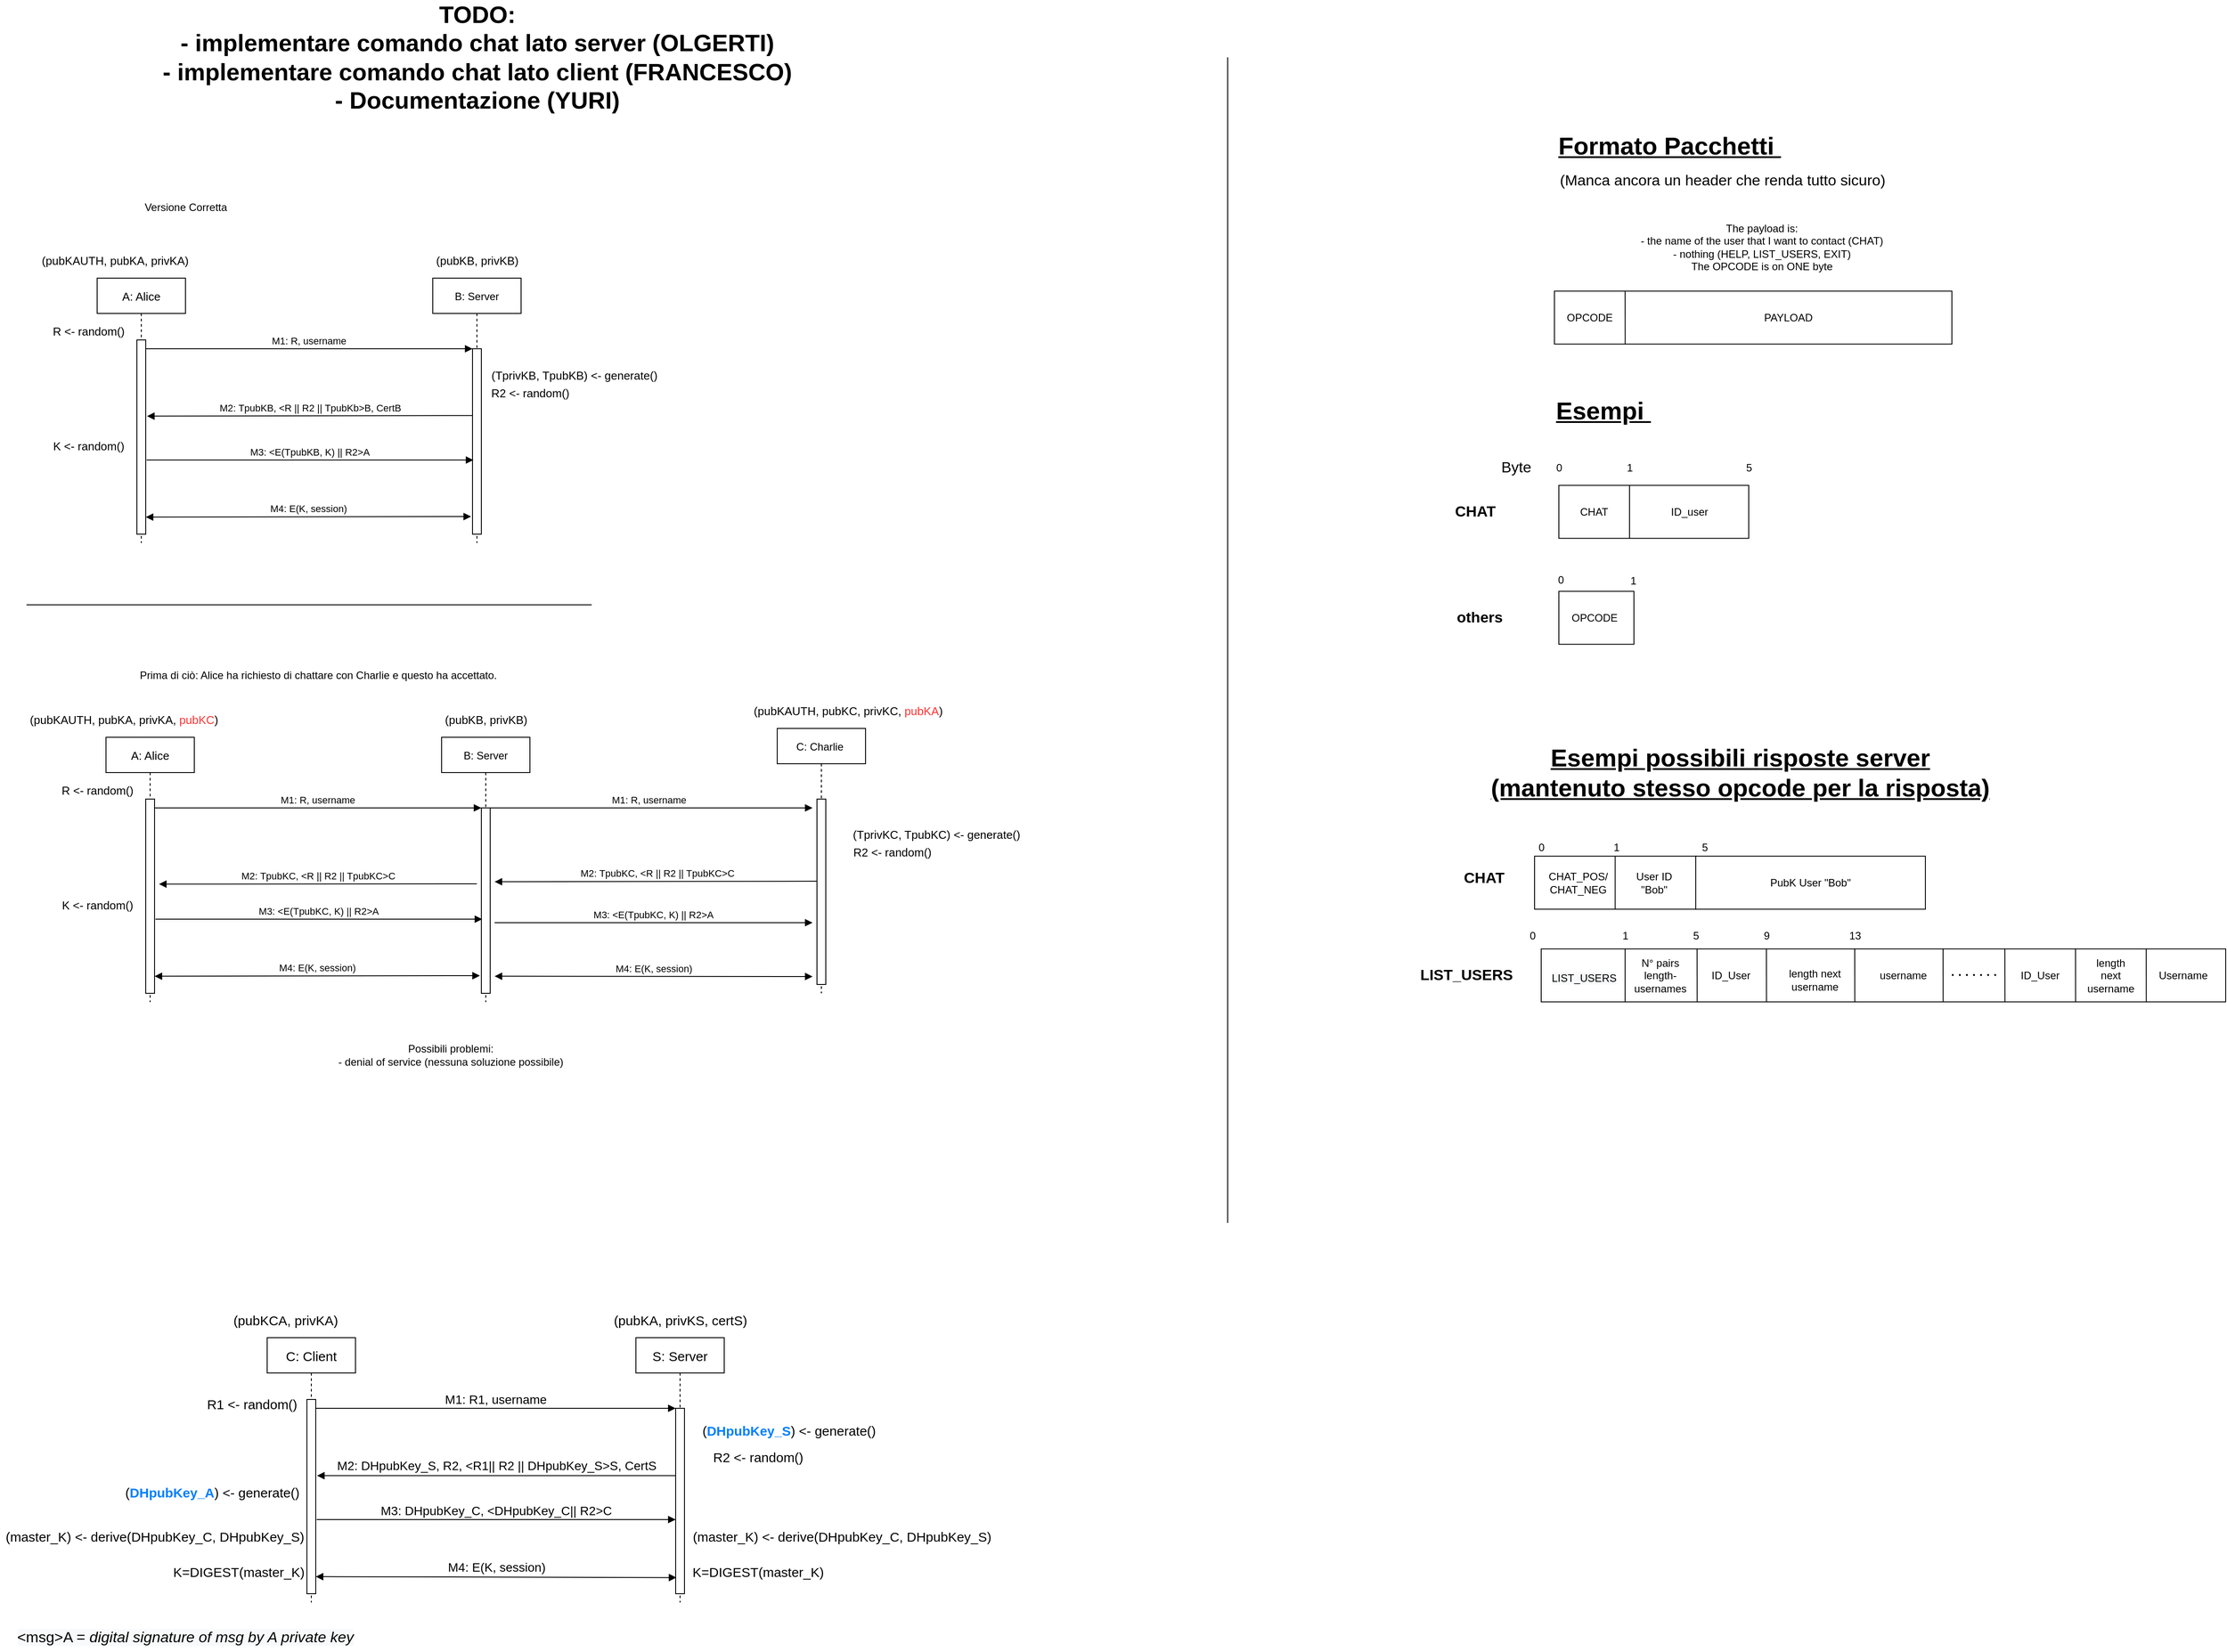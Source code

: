 <mxfile version="14.5.1" type="device"><diagram id="kgpKYQtTHZ0yAKxKKP6v" name="Page-1"><mxGraphModel dx="1185" dy="710" grid="1" gridSize="10" guides="1" tooltips="1" connect="1" arrows="1" fold="1" page="1" pageScale="1" pageWidth="850" pageHeight="1100" math="0" shadow="0"><root><mxCell id="0"/><mxCell id="1" parent="0"/><mxCell id="logFHR4Tq8mK9j3clw_R-1" value="A: Alice" style="shape=umlLifeline;perimeter=lifelinePerimeter;container=1;collapsible=0;recursiveResize=0;rounded=0;shadow=0;strokeWidth=1;fontSize=13;" parent="1" vertex="1"><mxGeometry x="110" y="350" width="100" height="300" as="geometry"/></mxCell><mxCell id="logFHR4Tq8mK9j3clw_R-2" value="" style="points=[];perimeter=orthogonalPerimeter;rounded=0;shadow=0;strokeWidth=1;" parent="logFHR4Tq8mK9j3clw_R-1" vertex="1"><mxGeometry x="45" y="70" width="10" height="220" as="geometry"/></mxCell><mxCell id="logFHR4Tq8mK9j3clw_R-3" value="B: Server" style="shape=umlLifeline;perimeter=lifelinePerimeter;container=1;collapsible=0;recursiveResize=0;rounded=0;shadow=0;strokeWidth=1;" parent="1" vertex="1"><mxGeometry x="490" y="350" width="100" height="300" as="geometry"/></mxCell><mxCell id="logFHR4Tq8mK9j3clw_R-4" value="" style="points=[];perimeter=orthogonalPerimeter;rounded=0;shadow=0;strokeWidth=1;" parent="logFHR4Tq8mK9j3clw_R-3" vertex="1"><mxGeometry x="45" y="80" width="10" height="210" as="geometry"/></mxCell><mxCell id="logFHR4Tq8mK9j3clw_R-5" value="M1: R, username" style="verticalAlign=bottom;endArrow=block;entryX=0;entryY=0;shadow=0;strokeWidth=1;" parent="1" source="logFHR4Tq8mK9j3clw_R-2" target="logFHR4Tq8mK9j3clw_R-4" edge="1"><mxGeometry relative="1" as="geometry"><mxPoint x="265" y="430" as="sourcePoint"/></mxGeometry></mxCell><mxCell id="logFHR4Tq8mK9j3clw_R-6" value="M2: TpubKB, &amp;lt;R || R2 || TpubKb&amp;gt;B, CertB" style="html=1;verticalAlign=bottom;endArrow=block;entryX=1.144;entryY=0.224;entryDx=0;entryDy=0;entryPerimeter=0;exitX=-0.022;exitY=0.184;exitDx=0;exitDy=0;exitPerimeter=0;" parent="1" edge="1"><mxGeometry width="80" relative="1" as="geometry"><mxPoint x="534.78" y="505.64" as="sourcePoint"/><mxPoint x="166.44" y="506.28" as="targetPoint"/></mxGeometry></mxCell><mxCell id="logFHR4Tq8mK9j3clw_R-7" value="(pubKAUTH, pubKA, privKA)" style="text;html=1;align=center;verticalAlign=middle;resizable=0;points=[];autosize=1;fontSize=13;" parent="1" vertex="1"><mxGeometry x="40" y="320" width="180" height="20" as="geometry"/></mxCell><mxCell id="logFHR4Tq8mK9j3clw_R-8" value="(pubKB, privKB)" style="text;html=1;align=center;verticalAlign=middle;resizable=0;points=[];autosize=1;fontSize=13;" parent="1" vertex="1"><mxGeometry x="485" y="320" width="110" height="20" as="geometry"/></mxCell><mxCell id="logFHR4Tq8mK9j3clw_R-9" value="M3: &lt;E(TpubKB, K) || R2&gt;A" style="verticalAlign=bottom;endArrow=block;entryX=0;entryY=0;shadow=0;strokeWidth=1;" parent="1" edge="1"><mxGeometry relative="1" as="geometry"><mxPoint x="166" y="556.0" as="sourcePoint"/><mxPoint x="536" y="556.0" as="targetPoint"/></mxGeometry></mxCell><mxCell id="logFHR4Tq8mK9j3clw_R-10" value="M4: E(K, session)" style="html=1;verticalAlign=bottom;endArrow=block;entryX=1.144;entryY=0.224;entryDx=0;entryDy=0;entryPerimeter=0;exitX=-0.022;exitY=0.184;exitDx=0;exitDy=0;exitPerimeter=0;startArrow=block;startFill=1;" parent="1" edge="1"><mxGeometry width="80" relative="1" as="geometry"><mxPoint x="533.34" y="620.0" as="sourcePoint"/><mxPoint x="165" y="620.64" as="targetPoint"/></mxGeometry></mxCell><mxCell id="logFHR4Tq8mK9j3clw_R-11" value="R &amp;lt;- random()" style="text;html=1;align=center;verticalAlign=middle;resizable=0;points=[];autosize=1;fontSize=13;" parent="1" vertex="1"><mxGeometry x="50" y="400" width="100" height="20" as="geometry"/></mxCell><mxCell id="logFHR4Tq8mK9j3clw_R-12" value="R2 &amp;lt;- random()" style="text;html=1;align=center;verticalAlign=middle;resizable=0;points=[];autosize=1;fontSize=13;" parent="1" vertex="1"><mxGeometry x="550" y="470" width="100" height="20" as="geometry"/></mxCell><mxCell id="logFHR4Tq8mK9j3clw_R-13" value="K &amp;lt;- random()" style="text;html=1;align=center;verticalAlign=middle;resizable=0;points=[];autosize=1;fontSize=13;" parent="1" vertex="1"><mxGeometry x="50" y="530" width="100" height="20" as="geometry"/></mxCell><mxCell id="logFHR4Tq8mK9j3clw_R-15" value="(TprivKB, TpubKB) &amp;lt;- generate()" style="text;html=1;align=center;verticalAlign=middle;resizable=0;points=[];autosize=1;fontSize=13;" parent="1" vertex="1"><mxGeometry x="550" y="450" width="200" height="20" as="geometry"/></mxCell><mxCell id="logFHR4Tq8mK9j3clw_R-16" value="Versione Corretta" style="text;html=1;align=center;verticalAlign=middle;resizable=0;points=[];autosize=1;" parent="1" vertex="1"><mxGeometry x="155" y="260" width="110" height="20" as="geometry"/></mxCell><mxCell id="obQUkTwOszrsnYsp9mTK-1" value="A: Alice" style="shape=umlLifeline;perimeter=lifelinePerimeter;container=1;collapsible=0;recursiveResize=0;rounded=0;shadow=0;strokeWidth=1;fontSize=13;" parent="1" vertex="1"><mxGeometry x="120" y="870" width="100" height="300" as="geometry"/></mxCell><mxCell id="obQUkTwOszrsnYsp9mTK-2" value="" style="points=[];perimeter=orthogonalPerimeter;rounded=0;shadow=0;strokeWidth=1;" parent="obQUkTwOszrsnYsp9mTK-1" vertex="1"><mxGeometry x="45" y="70" width="10" height="220" as="geometry"/></mxCell><mxCell id="obQUkTwOszrsnYsp9mTK-3" value="B: Server" style="shape=umlLifeline;perimeter=lifelinePerimeter;container=1;collapsible=0;recursiveResize=0;rounded=0;shadow=0;strokeWidth=1;" parent="1" vertex="1"><mxGeometry x="500" y="870" width="100" height="300" as="geometry"/></mxCell><mxCell id="obQUkTwOszrsnYsp9mTK-4" value="" style="points=[];perimeter=orthogonalPerimeter;rounded=0;shadow=0;strokeWidth=1;" parent="obQUkTwOszrsnYsp9mTK-3" vertex="1"><mxGeometry x="45" y="80" width="10" height="210" as="geometry"/></mxCell><mxCell id="obQUkTwOszrsnYsp9mTK-5" value="M1: R, username" style="verticalAlign=bottom;endArrow=block;entryX=0;entryY=0;shadow=0;strokeWidth=1;" parent="1" source="obQUkTwOszrsnYsp9mTK-2" target="obQUkTwOszrsnYsp9mTK-4" edge="1"><mxGeometry relative="1" as="geometry"><mxPoint x="275" y="950" as="sourcePoint"/></mxGeometry></mxCell><mxCell id="obQUkTwOszrsnYsp9mTK-6" value="M2: TpubKC, &amp;lt;R || R2 || TpubKC&amp;gt;C" style="html=1;verticalAlign=bottom;endArrow=block;entryX=1.144;entryY=0.224;entryDx=0;entryDy=0;entryPerimeter=0;exitX=-0.022;exitY=0.184;exitDx=0;exitDy=0;exitPerimeter=0;" parent="1" edge="1"><mxGeometry width="80" relative="1" as="geometry"><mxPoint x="928.34" y="1033.0" as="sourcePoint"/><mxPoint x="560" y="1033.64" as="targetPoint"/></mxGeometry></mxCell><mxCell id="obQUkTwOszrsnYsp9mTK-7" value="(pubKAUTH, pubKA, privKA, &lt;font color=&quot;#ff3333&quot;&gt;pubKC&lt;/font&gt;)" style="text;html=1;align=center;verticalAlign=middle;resizable=0;points=[];autosize=1;fontSize=13;" parent="1" vertex="1"><mxGeometry x="25" y="840" width="230" height="20" as="geometry"/></mxCell><mxCell id="obQUkTwOszrsnYsp9mTK-8" value="(pubKB, privKB)" style="text;html=1;align=center;verticalAlign=middle;resizable=0;points=[];autosize=1;fontSize=13;" parent="1" vertex="1"><mxGeometry x="495" y="840" width="110" height="20" as="geometry"/></mxCell><mxCell id="obQUkTwOszrsnYsp9mTK-9" value="M3: &lt;E(TpubKC, K) || R2&gt;A" style="verticalAlign=bottom;endArrow=block;entryX=0;entryY=0;shadow=0;strokeWidth=1;" parent="1" edge="1"><mxGeometry relative="1" as="geometry"><mxPoint x="176" y="1076.0" as="sourcePoint"/><mxPoint x="546" y="1076.0" as="targetPoint"/></mxGeometry></mxCell><mxCell id="obQUkTwOszrsnYsp9mTK-10" value="M4: E(K, session)" style="html=1;verticalAlign=bottom;endArrow=block;entryX=1.144;entryY=0.224;entryDx=0;entryDy=0;entryPerimeter=0;exitX=-0.022;exitY=0.184;exitDx=0;exitDy=0;exitPerimeter=0;startArrow=block;startFill=1;" parent="1" edge="1"><mxGeometry width="80" relative="1" as="geometry"><mxPoint x="543.34" y="1140" as="sourcePoint"/><mxPoint x="175" y="1140.64" as="targetPoint"/></mxGeometry></mxCell><mxCell id="obQUkTwOszrsnYsp9mTK-11" value="R &amp;lt;- random()" style="text;html=1;align=center;verticalAlign=middle;resizable=0;points=[];autosize=1;fontSize=13;" parent="1" vertex="1"><mxGeometry x="60" y="920" width="100" height="20" as="geometry"/></mxCell><mxCell id="obQUkTwOszrsnYsp9mTK-12" value="R2 &amp;lt;- random()" style="text;html=1;align=center;verticalAlign=middle;resizable=0;points=[];autosize=1;fontSize=13;" parent="1" vertex="1"><mxGeometry x="960" y="990" width="100" height="20" as="geometry"/></mxCell><mxCell id="obQUkTwOszrsnYsp9mTK-13" value="K &amp;lt;- random()" style="text;html=1;align=center;verticalAlign=middle;resizable=0;points=[];autosize=1;fontSize=13;" parent="1" vertex="1"><mxGeometry x="60" y="1050" width="100" height="20" as="geometry"/></mxCell><mxCell id="obQUkTwOszrsnYsp9mTK-14" value="(TprivKC, TpubKC) &amp;lt;- generate()" style="text;html=1;align=center;verticalAlign=middle;resizable=0;points=[];autosize=1;fontSize=13;" parent="1" vertex="1"><mxGeometry x="960" y="970" width="200" height="20" as="geometry"/></mxCell><mxCell id="obQUkTwOszrsnYsp9mTK-15" value="" style="endArrow=none;html=1;" parent="1" edge="1"><mxGeometry width="50" height="50" relative="1" as="geometry"><mxPoint x="30" y="720" as="sourcePoint"/><mxPoint x="670" y="720" as="targetPoint"/></mxGeometry></mxCell><mxCell id="obQUkTwOszrsnYsp9mTK-16" value="C: Charlie " style="shape=umlLifeline;perimeter=lifelinePerimeter;container=1;collapsible=0;recursiveResize=0;rounded=0;shadow=0;strokeWidth=1;" parent="1" vertex="1"><mxGeometry x="880" y="860" width="100" height="300" as="geometry"/></mxCell><mxCell id="obQUkTwOszrsnYsp9mTK-17" value="" style="points=[];perimeter=orthogonalPerimeter;rounded=0;shadow=0;strokeWidth=1;" parent="obQUkTwOszrsnYsp9mTK-16" vertex="1"><mxGeometry x="45" y="80" width="10" height="210" as="geometry"/></mxCell><mxCell id="obQUkTwOszrsnYsp9mTK-18" value="(pubKAUTH, pubKC, privKC, &lt;font color=&quot;#ff3333&quot;&gt;pubKA&lt;/font&gt;)" style="text;html=1;align=center;verticalAlign=middle;resizable=0;points=[];autosize=1;fontSize=13;" parent="1" vertex="1"><mxGeometry x="845" y="830" width="230" height="20" as="geometry"/></mxCell><mxCell id="obQUkTwOszrsnYsp9mTK-19" value="M1: R, username" style="verticalAlign=bottom;endArrow=block;entryX=0;entryY=0;shadow=0;strokeWidth=1;" parent="1" edge="1"><mxGeometry relative="1" as="geometry"><mxPoint x="550" y="950.0" as="sourcePoint"/><mxPoint x="920" y="950.0" as="targetPoint"/></mxGeometry></mxCell><mxCell id="obQUkTwOszrsnYsp9mTK-20" value="M2: TpubKC, &amp;lt;R || R2 || TpubKC&amp;gt;C" style="html=1;verticalAlign=bottom;endArrow=block;entryX=1.144;entryY=0.224;entryDx=0;entryDy=0;entryPerimeter=0;" parent="1" edge="1"><mxGeometry width="80" relative="1" as="geometry"><mxPoint x="540" y="1036" as="sourcePoint"/><mxPoint x="180.0" y="1036.28" as="targetPoint"/></mxGeometry></mxCell><mxCell id="obQUkTwOszrsnYsp9mTK-21" value="M3: &lt;E(TpubKC, K) || R2&gt;A" style="verticalAlign=bottom;endArrow=block;shadow=0;strokeWidth=1;" parent="1" edge="1"><mxGeometry relative="1" as="geometry"><mxPoint x="560" y="1080.0" as="sourcePoint"/><mxPoint x="920" y="1080" as="targetPoint"/></mxGeometry></mxCell><mxCell id="obQUkTwOszrsnYsp9mTK-22" value="M4: E(K, session)" style="html=1;verticalAlign=bottom;endArrow=block;entryX=1.144;entryY=0.224;entryDx=0;entryDy=0;entryPerimeter=0;startArrow=block;startFill=1;" parent="1" edge="1"><mxGeometry width="80" relative="1" as="geometry"><mxPoint x="920" y="1141" as="sourcePoint"/><mxPoint x="560" y="1140.64" as="targetPoint"/></mxGeometry></mxCell><mxCell id="obQUkTwOszrsnYsp9mTK-24" value="Possibili problemi:&lt;br&gt;- denial of service (nessuna soluzione possibile)" style="text;html=1;align=center;verticalAlign=middle;resizable=0;points=[];autosize=1;" parent="1" vertex="1"><mxGeometry x="375" y="1215" width="270" height="30" as="geometry"/></mxCell><mxCell id="gQfEe4sj8KArPx77qBUB-1" value="Prima di ciò: Alice ha richiesto di chattare con Charlie e questo ha accettato." style="text;html=1;align=center;verticalAlign=middle;resizable=0;points=[];autosize=1;" parent="1" vertex="1"><mxGeometry x="150" y="790" width="420" height="20" as="geometry"/></mxCell><mxCell id="-JZagWRmZClXhyNMdO4t-1" value="" style="rounded=0;whiteSpace=wrap;html=1;fontSize=17;verticalAlign=middle;" parent="1" vertex="1"><mxGeometry x="1745" y="1109.7" width="775" height="60" as="geometry"/></mxCell><mxCell id="-JZagWRmZClXhyNMdO4t-2" value="" style="rounded=0;whiteSpace=wrap;html=1;" parent="1" vertex="1"><mxGeometry x="1760" y="364.7" width="450" height="60" as="geometry"/></mxCell><mxCell id="-JZagWRmZClXhyNMdO4t-3" value="OPCODE" style="text;html=1;strokeColor=none;fillColor=none;align=center;verticalAlign=middle;whiteSpace=wrap;rounded=0;" parent="1" vertex="1"><mxGeometry x="1770" y="384.7" width="60" height="20" as="geometry"/></mxCell><mxCell id="-JZagWRmZClXhyNMdO4t-4" value="" style="endArrow=none;html=1;exitX=0.178;exitY=1.005;exitDx=0;exitDy=0;exitPerimeter=0;" parent="1" source="-JZagWRmZClXhyNMdO4t-2" edge="1"><mxGeometry width="50" height="50" relative="1" as="geometry"><mxPoint x="1910" y="454.7" as="sourcePoint"/><mxPoint x="1840.0" y="364.7" as="targetPoint"/></mxGeometry></mxCell><mxCell id="-JZagWRmZClXhyNMdO4t-5" value="PAYLOAD" style="text;html=1;strokeColor=none;fillColor=none;align=center;verticalAlign=middle;whiteSpace=wrap;rounded=0;" parent="1" vertex="1"><mxGeometry x="1880" y="384.7" width="290" height="20" as="geometry"/></mxCell><mxCell id="-JZagWRmZClXhyNMdO4t-6" value="The payload is:&lt;br&gt;- the name of the user that I want to contact (CHAT)&lt;br&gt;- nothing (HELP, LIST_USERS, EXIT)&lt;br&gt;The OPCODE is on ONE byte" style="text;html=1;strokeColor=none;fillColor=none;align=center;verticalAlign=middle;whiteSpace=wrap;rounded=0;" parent="1" vertex="1"><mxGeometry x="1810" y="294.7" width="370" height="40" as="geometry"/></mxCell><mxCell id="-JZagWRmZClXhyNMdO4t-7" value="" style="rounded=0;whiteSpace=wrap;html=1;" parent="1" vertex="1"><mxGeometry x="1765" y="584.7" width="215" height="60" as="geometry"/></mxCell><mxCell id="-JZagWRmZClXhyNMdO4t-8" value="" style="endArrow=none;html=1;" parent="1" edge="1"><mxGeometry width="50" height="50" relative="1" as="geometry"><mxPoint x="1845.0" y="644.7" as="sourcePoint"/><mxPoint x="1845.0" y="584.7" as="targetPoint"/></mxGeometry></mxCell><mxCell id="-JZagWRmZClXhyNMdO4t-9" value="CHAT" style="text;html=1;strokeColor=none;fillColor=none;align=center;verticalAlign=middle;whiteSpace=wrap;rounded=0;" parent="1" vertex="1"><mxGeometry x="1775" y="604.7" width="60" height="20" as="geometry"/></mxCell><mxCell id="-JZagWRmZClXhyNMdO4t-10" value="ID_user" style="text;html=1;strokeColor=none;fillColor=none;align=center;verticalAlign=middle;whiteSpace=wrap;rounded=0;" parent="1" vertex="1"><mxGeometry x="1882.5" y="604.7" width="60" height="20" as="geometry"/></mxCell><mxCell id="-JZagWRmZClXhyNMdO4t-11" value="0" style="text;html=1;align=center;verticalAlign=middle;resizable=0;points=[];autosize=1;" parent="1" vertex="1"><mxGeometry x="1755" y="554.7" width="20" height="20" as="geometry"/></mxCell><mxCell id="-JZagWRmZClXhyNMdO4t-12" value="1" style="text;html=1;align=center;verticalAlign=middle;resizable=0;points=[];autosize=1;" parent="1" vertex="1"><mxGeometry x="1835" y="554.7" width="20" height="20" as="geometry"/></mxCell><mxCell id="-JZagWRmZClXhyNMdO4t-13" value="5" style="text;html=1;align=center;verticalAlign=middle;resizable=0;points=[];autosize=1;" parent="1" vertex="1"><mxGeometry x="1970" y="554.7" width="20" height="20" as="geometry"/></mxCell><mxCell id="-JZagWRmZClXhyNMdO4t-14" value="&lt;font size=&quot;1&quot;&gt;&lt;b style=&quot;font-size: 28px&quot;&gt;&lt;u&gt;Formato Pacchetti&amp;nbsp;&lt;/u&gt;&lt;/b&gt;&lt;/font&gt;" style="text;html=1;align=center;verticalAlign=middle;resizable=0;points=[];autosize=1;" parent="1" vertex="1"><mxGeometry x="1755" y="184.7" width="270" height="30" as="geometry"/></mxCell><mxCell id="-JZagWRmZClXhyNMdO4t-15" value="&lt;font size=&quot;1&quot;&gt;&lt;b style=&quot;font-size: 28px&quot;&gt;&lt;u&gt;Esempi&amp;nbsp;&lt;/u&gt;&lt;/b&gt;&lt;/font&gt;" style="text;html=1;align=center;verticalAlign=middle;resizable=0;points=[];autosize=1;" parent="1" vertex="1"><mxGeometry x="1755" y="484.7" width="120" height="30" as="geometry"/></mxCell><mxCell id="-JZagWRmZClXhyNMdO4t-16" value="CHAT" style="text;html=1;align=center;verticalAlign=middle;resizable=0;points=[];autosize=1;fontStyle=1;fontSize=17;" parent="1" vertex="1"><mxGeometry x="1640" y="599.7" width="60" height="30" as="geometry"/></mxCell><mxCell id="-JZagWRmZClXhyNMdO4t-17" value="others" style="text;html=1;align=center;verticalAlign=middle;resizable=0;points=[];autosize=1;fontStyle=1;fontSize=17;" parent="1" vertex="1"><mxGeometry x="1640" y="719.7" width="70" height="30" as="geometry"/></mxCell><mxCell id="-JZagWRmZClXhyNMdO4t-18" value="" style="rounded=0;whiteSpace=wrap;html=1;" parent="1" vertex="1"><mxGeometry x="1765" y="704.7" width="85" height="60" as="geometry"/></mxCell><mxCell id="-JZagWRmZClXhyNMdO4t-19" value="OPCODE" style="text;html=1;strokeColor=none;fillColor=none;align=center;verticalAlign=middle;whiteSpace=wrap;rounded=0;" parent="1" vertex="1"><mxGeometry x="1738.75" y="724.7" width="132.5" height="20" as="geometry"/></mxCell><mxCell id="-JZagWRmZClXhyNMdO4t-20" value="0" style="text;html=1;align=center;verticalAlign=middle;resizable=0;points=[];autosize=1;" parent="1" vertex="1"><mxGeometry x="1757" y="681.7" width="20" height="20" as="geometry"/></mxCell><mxCell id="-JZagWRmZClXhyNMdO4t-21" value="1" style="text;html=1;align=center;verticalAlign=middle;resizable=0;points=[];autosize=1;" parent="1" vertex="1"><mxGeometry x="1839" y="682.7" width="20" height="20" as="geometry"/></mxCell><mxCell id="-JZagWRmZClXhyNMdO4t-22" value="(Manca ancora un header che renda tutto sicuro)" style="text;html=1;align=center;verticalAlign=middle;resizable=0;points=[];autosize=1;fontSize=17;" parent="1" vertex="1"><mxGeometry x="1760" y="224.7" width="380" height="30" as="geometry"/></mxCell><mxCell id="-JZagWRmZClXhyNMdO4t-23" value="&lt;font size=&quot;1&quot;&gt;&lt;b style=&quot;font-size: 28px&quot;&gt;&lt;u&gt;Esempi possibili risposte server&lt;br&gt;(mantenuto stesso opcode per la risposta)&lt;/u&gt;&lt;/b&gt;&lt;/font&gt;" style="text;html=1;align=center;verticalAlign=middle;resizable=0;points=[];autosize=1;" parent="1" vertex="1"><mxGeometry x="1680" y="884.7" width="580" height="50" as="geometry"/></mxCell><mxCell id="-JZagWRmZClXhyNMdO4t-24" value="CHAT" style="text;html=1;align=center;verticalAlign=middle;resizable=0;points=[];autosize=1;fontStyle=1;fontSize=17;" parent="1" vertex="1"><mxGeometry x="1650" y="1014.7" width="60" height="30" as="geometry"/></mxCell><mxCell id="-JZagWRmZClXhyNMdO4t-25" value="" style="rounded=0;whiteSpace=wrap;html=1;" parent="1" vertex="1"><mxGeometry x="1737.5" y="1004.7" width="182.5" height="60" as="geometry"/></mxCell><mxCell id="-JZagWRmZClXhyNMdO4t-26" value="CHAT_POS/&lt;br&gt;CHAT_NEG" style="text;html=1;strokeColor=none;fillColor=none;align=center;verticalAlign=middle;whiteSpace=wrap;rounded=0;" parent="1" vertex="1"><mxGeometry x="1757" y="1024.7" width="60" height="20" as="geometry"/></mxCell><mxCell id="-JZagWRmZClXhyNMdO4t-27" value="0" style="text;html=1;align=center;verticalAlign=middle;resizable=0;points=[];autosize=1;" parent="1" vertex="1"><mxGeometry x="1735" y="984.7" width="20" height="20" as="geometry"/></mxCell><mxCell id="-JZagWRmZClXhyNMdO4t-28" value="1" style="text;html=1;align=center;verticalAlign=middle;resizable=0;points=[];autosize=1;" parent="1" vertex="1"><mxGeometry x="1820" y="984.7" width="20" height="20" as="geometry"/></mxCell><mxCell id="-JZagWRmZClXhyNMdO4t-29" value="5" style="text;html=1;align=center;verticalAlign=middle;resizable=0;points=[];autosize=1;" parent="1" vertex="1"><mxGeometry x="1920" y="984.7" width="20" height="20" as="geometry"/></mxCell><mxCell id="-JZagWRmZClXhyNMdO4t-30" value="&amp;nbsp;Byte" style="text;html=1;align=center;verticalAlign=middle;resizable=0;points=[];autosize=1;fontSize=17;" parent="1" vertex="1"><mxGeometry x="1688.75" y="549.7" width="50" height="30" as="geometry"/></mxCell><mxCell id="-JZagWRmZClXhyNMdO4t-31" value="" style="endArrow=none;html=1;fontSize=17;entryX=0.5;entryY=0;entryDx=0;entryDy=0;exitX=0.5;exitY=1;exitDx=0;exitDy=0;" parent="1" source="-JZagWRmZClXhyNMdO4t-25" target="-JZagWRmZClXhyNMdO4t-25" edge="1"><mxGeometry width="50" height="50" relative="1" as="geometry"><mxPoint x="1805" y="1064.7" as="sourcePoint"/><mxPoint x="1855" y="1014.7" as="targetPoint"/></mxGeometry></mxCell><mxCell id="-JZagWRmZClXhyNMdO4t-33" value="LIST_USERS" style="text;html=1;align=center;verticalAlign=middle;resizable=0;points=[];autosize=1;fontStyle=1;fontSize=17;" parent="1" vertex="1"><mxGeometry x="1600" y="1124.7" width="120" height="30" as="geometry"/></mxCell><mxCell id="-JZagWRmZClXhyNMdO4t-34" value="&lt;span style=&quot;color: rgb(0, 0, 0); font-family: helvetica; font-size: 12px; font-style: normal; font-weight: 400; letter-spacing: normal; text-align: center; text-indent: 0px; text-transform: none; word-spacing: 0px; background-color: rgb(248, 249, 250); display: inline; float: none;&quot;&gt;LIST_USERS&lt;/span&gt;" style="text;whiteSpace=wrap;html=1;fontSize=17;" parent="1" vertex="1"><mxGeometry x="1755" y="1124.7" width="85" height="40" as="geometry"/></mxCell><mxCell id="-JZagWRmZClXhyNMdO4t-35" value="0" style="text;html=1;align=center;verticalAlign=middle;resizable=0;points=[];autosize=1;" parent="1" vertex="1"><mxGeometry x="1725" y="1084.7" width="20" height="20" as="geometry"/></mxCell><mxCell id="-JZagWRmZClXhyNMdO4t-36" value="1" style="text;html=1;align=center;verticalAlign=middle;resizable=0;points=[];autosize=1;" parent="1" vertex="1"><mxGeometry x="1830" y="1084.7" width="20" height="20" as="geometry"/></mxCell><mxCell id="-JZagWRmZClXhyNMdO4t-37" value="" style="endArrow=none;html=1;fontSize=17;entryX=0.5;entryY=0;entryDx=0;entryDy=0;exitX=0.5;exitY=1;exitDx=0;exitDy=0;" parent="1" edge="1"><mxGeometry width="50" height="50" relative="1" as="geometry"><mxPoint x="1840.0" y="1169.7" as="sourcePoint"/><mxPoint x="1840.0" y="1109.7" as="targetPoint"/></mxGeometry></mxCell><mxCell id="-JZagWRmZClXhyNMdO4t-38" value="N° pairs length-usernames" style="text;html=1;strokeColor=none;fillColor=none;align=center;verticalAlign=middle;whiteSpace=wrap;rounded=0;" parent="1" vertex="1"><mxGeometry x="1850" y="1129.7" width="60" height="20" as="geometry"/></mxCell><mxCell id="-JZagWRmZClXhyNMdO4t-39" value="" style="endArrow=none;html=1;exitX=0.178;exitY=1.005;exitDx=0;exitDy=0;exitPerimeter=0;" parent="1" edge="1"><mxGeometry width="50" height="50" relative="1" as="geometry"><mxPoint x="1921.6" y="1170.0" as="sourcePoint"/><mxPoint x="1921.5" y="1109.7" as="targetPoint"/></mxGeometry></mxCell><mxCell id="-JZagWRmZClXhyNMdO4t-40" value="5" style="text;html=1;align=center;verticalAlign=middle;resizable=0;points=[];autosize=1;" parent="1" vertex="1"><mxGeometry x="1910" y="1084.7" width="20" height="20" as="geometry"/></mxCell><mxCell id="-JZagWRmZClXhyNMdO4t-41" value="ID_User" style="text;html=1;strokeColor=none;fillColor=none;align=center;verticalAlign=middle;whiteSpace=wrap;rounded=0;" parent="1" vertex="1"><mxGeometry x="1930" y="1129.7" width="60" height="20" as="geometry"/></mxCell><mxCell id="-JZagWRmZClXhyNMdO4t-42" value="" style="endArrow=none;html=1;exitX=0.178;exitY=1.005;exitDx=0;exitDy=0;exitPerimeter=0;" parent="1" edge="1"><mxGeometry width="50" height="50" relative="1" as="geometry"><mxPoint x="2000.1" y="1170.0" as="sourcePoint"/><mxPoint x="2000.0" y="1109.7" as="targetPoint"/></mxGeometry></mxCell><mxCell id="-JZagWRmZClXhyNMdO4t-43" value="9" style="text;html=1;align=center;verticalAlign=middle;resizable=0;points=[];autosize=1;" parent="1" vertex="1"><mxGeometry x="1990" y="1084.7" width="20" height="20" as="geometry"/></mxCell><mxCell id="-JZagWRmZClXhyNMdO4t-44" value="length next username" style="text;html=1;strokeColor=none;fillColor=none;align=center;verticalAlign=middle;whiteSpace=wrap;rounded=0;" parent="1" vertex="1"><mxGeometry x="2010" y="1134.7" width="90" height="20" as="geometry"/></mxCell><mxCell id="-JZagWRmZClXhyNMdO4t-45" value="" style="endArrow=none;html=1;exitX=0.178;exitY=1.005;exitDx=0;exitDy=0;exitPerimeter=0;" parent="1" edge="1"><mxGeometry width="50" height="50" relative="1" as="geometry"><mxPoint x="2100.1" y="1169.7" as="sourcePoint"/><mxPoint x="2100" y="1109.4" as="targetPoint"/></mxGeometry></mxCell><mxCell id="-JZagWRmZClXhyNMdO4t-46" value="" style="endArrow=none;dashed=1;html=1;dashPattern=1 3;strokeWidth=2;fontSize=17;" parent="1" edge="1"><mxGeometry width="50" height="50" relative="1" as="geometry"><mxPoint x="2210" y="1139.2" as="sourcePoint"/><mxPoint x="2260" y="1139.2" as="targetPoint"/></mxGeometry></mxCell><mxCell id="-JZagWRmZClXhyNMdO4t-47" value="length next username" style="text;html=1;strokeColor=none;fillColor=none;align=center;verticalAlign=middle;whiteSpace=wrap;rounded=0;" parent="1" vertex="1"><mxGeometry x="2360" y="1129.7" width="60" height="20" as="geometry"/></mxCell><mxCell id="-JZagWRmZClXhyNMdO4t-48" value="Username" style="text;html=1;strokeColor=none;fillColor=none;align=center;verticalAlign=middle;whiteSpace=wrap;rounded=0;" parent="1" vertex="1"><mxGeometry x="2427" y="1129.7" width="90" height="20" as="geometry"/></mxCell><mxCell id="-JZagWRmZClXhyNMdO4t-49" value="" style="endArrow=none;html=1;exitX=0.178;exitY=1.005;exitDx=0;exitDy=0;exitPerimeter=0;" parent="1" edge="1"><mxGeometry width="50" height="50" relative="1" as="geometry"><mxPoint x="2430.1" y="1170.0" as="sourcePoint"/><mxPoint x="2430" y="1109.7" as="targetPoint"/></mxGeometry></mxCell><mxCell id="-JZagWRmZClXhyNMdO4t-50" value="" style="endArrow=none;html=1;exitX=0.178;exitY=1.005;exitDx=0;exitDy=0;exitPerimeter=0;" parent="1" edge="1"><mxGeometry width="50" height="50" relative="1" as="geometry"><mxPoint x="2350.1" y="1170.0" as="sourcePoint"/><mxPoint x="2350" y="1109.7" as="targetPoint"/></mxGeometry></mxCell><mxCell id="-JZagWRmZClXhyNMdO4t-51" style="edgeStyle=orthogonalEdgeStyle;rounded=0;orthogonalLoop=1;jettySize=auto;html=1;exitX=0.5;exitY=1;exitDx=0;exitDy=0;" parent="1" source="-JZagWRmZClXhyNMdO4t-10" target="-JZagWRmZClXhyNMdO4t-10" edge="1"><mxGeometry relative="1" as="geometry"/></mxCell><mxCell id="-JZagWRmZClXhyNMdO4t-52" value="13" style="text;html=1;align=center;verticalAlign=middle;resizable=0;points=[];autosize=1;" parent="1" vertex="1"><mxGeometry x="2085" y="1084.7" width="30" height="20" as="geometry"/></mxCell><mxCell id="-JZagWRmZClXhyNMdO4t-53" value="" style="endArrow=none;html=1;exitX=0.178;exitY=1.005;exitDx=0;exitDy=0;exitPerimeter=0;" parent="1" edge="1"><mxGeometry width="50" height="50" relative="1" as="geometry"><mxPoint x="2200.1" y="1170.0" as="sourcePoint"/><mxPoint x="2200" y="1109.7" as="targetPoint"/></mxGeometry></mxCell><mxCell id="-JZagWRmZClXhyNMdO4t-54" value="username" style="text;html=1;strokeColor=none;fillColor=none;align=center;verticalAlign=middle;whiteSpace=wrap;rounded=0;" parent="1" vertex="1"><mxGeometry x="2110" y="1129.7" width="90" height="20" as="geometry"/></mxCell><mxCell id="-JZagWRmZClXhyNMdO4t-55" value="ID_User" style="text;html=1;strokeColor=none;fillColor=none;align=center;verticalAlign=middle;whiteSpace=wrap;rounded=0;" parent="1" vertex="1"><mxGeometry x="2280" y="1129.7" width="60" height="20" as="geometry"/></mxCell><mxCell id="-JZagWRmZClXhyNMdO4t-56" value="" style="endArrow=none;html=1;exitX=0.178;exitY=1.005;exitDx=0;exitDy=0;exitPerimeter=0;" parent="1" edge="1"><mxGeometry width="50" height="50" relative="1" as="geometry"><mxPoint x="2270.1" y="1170.0" as="sourcePoint"/><mxPoint x="2270" y="1109.7" as="targetPoint"/></mxGeometry></mxCell><mxCell id="-JZagWRmZClXhyNMdO4t-57" value="" style="endArrow=none;html=1;" parent="1" edge="1"><mxGeometry width="50" height="50" relative="1" as="geometry"><mxPoint x="1390" y="1420" as="sourcePoint"/><mxPoint x="1390" y="100" as="targetPoint"/></mxGeometry></mxCell><mxCell id="-JZagWRmZClXhyNMdO4t-58" value="&lt;b&gt;&lt;font style=&quot;font-size: 27px&quot;&gt;TODO:&lt;br&gt;- implementare comando chat lato server (OLGERTI)&lt;br&gt;- implementare comando chat lato client (FRANCESCO)&lt;br&gt;- Documentazione (YURI)&lt;br&gt;&lt;/font&gt;&lt;/b&gt;" style="text;html=1;align=center;verticalAlign=middle;resizable=0;points=[];autosize=1;" parent="1" vertex="1"><mxGeometry x="175" y="60" width="730" height="80" as="geometry"/></mxCell><mxCell id="BUDe-g8pHBcC5VHtRynH-1" value="C: Client" style="shape=umlLifeline;perimeter=lifelinePerimeter;container=1;collapsible=0;recursiveResize=0;rounded=0;shadow=0;strokeWidth=1;fontSize=15;" parent="1" vertex="1"><mxGeometry x="302.5" y="1550" width="100" height="300" as="geometry"/></mxCell><mxCell id="BUDe-g8pHBcC5VHtRynH-2" value="" style="points=[];perimeter=orthogonalPerimeter;rounded=0;shadow=0;strokeWidth=1;" parent="BUDe-g8pHBcC5VHtRynH-1" vertex="1"><mxGeometry x="45" y="70" width="10" height="220" as="geometry"/></mxCell><mxCell id="BUDe-g8pHBcC5VHtRynH-3" value="S: Server" style="shape=umlLifeline;perimeter=lifelinePerimeter;container=1;collapsible=0;recursiveResize=0;rounded=0;shadow=0;strokeWidth=1;fontSize=15;" parent="1" vertex="1"><mxGeometry x="720" y="1550" width="100" height="300" as="geometry"/></mxCell><mxCell id="BUDe-g8pHBcC5VHtRynH-4" value="" style="points=[];perimeter=orthogonalPerimeter;rounded=0;shadow=0;strokeWidth=1;" parent="BUDe-g8pHBcC5VHtRynH-3" vertex="1"><mxGeometry x="45" y="80" width="10" height="210" as="geometry"/></mxCell><mxCell id="BUDe-g8pHBcC5VHtRynH-5" value="M1: R1, username" style="verticalAlign=bottom;endArrow=block;entryX=0;entryY=0;shadow=0;strokeWidth=1;fontSize=14;" parent="1" source="BUDe-g8pHBcC5VHtRynH-2" target="BUDe-g8pHBcC5VHtRynH-4" edge="1"><mxGeometry relative="1" as="geometry"><mxPoint x="457.5" y="1630" as="sourcePoint"/></mxGeometry></mxCell><mxCell id="BUDe-g8pHBcC5VHtRynH-6" value="M2: DHpubKey_S, R2, &amp;lt;R1|| R2 || DHpubKey_S&amp;gt;S, CertS" style="html=1;verticalAlign=bottom;endArrow=block;entryX=1.144;entryY=0.224;entryDx=0;entryDy=0;entryPerimeter=0;fontSize=14;" parent="1" edge="1" source="BUDe-g8pHBcC5VHtRynH-4"><mxGeometry width="80" relative="1" as="geometry"><mxPoint x="727.28" y="1705.64" as="sourcePoint"/><mxPoint x="358.94" y="1706.28" as="targetPoint"/></mxGeometry></mxCell><mxCell id="BUDe-g8pHBcC5VHtRynH-7" value="(pubKCA, privKA)" style="text;html=1;align=center;verticalAlign=middle;resizable=0;points=[];autosize=1;fontSize=15;" parent="1" vertex="1"><mxGeometry x="257.5" y="1520" width="130" height="20" as="geometry"/></mxCell><mxCell id="BUDe-g8pHBcC5VHtRynH-8" value="(pubKA, privKS, certS)" style="text;html=1;align=center;verticalAlign=middle;resizable=0;points=[];autosize=1;fontSize=15;" parent="1" vertex="1"><mxGeometry x="685" y="1520" width="170" height="20" as="geometry"/></mxCell><mxCell id="BUDe-g8pHBcC5VHtRynH-9" value="M3: DHpubKey_C, &lt;DHpubKey_C|| R2&gt;C" style="verticalAlign=bottom;endArrow=block;entryX=0;entryY=0.6;shadow=0;strokeWidth=1;entryDx=0;entryDy=0;entryPerimeter=0;fontSize=14;" parent="1" edge="1" target="BUDe-g8pHBcC5VHtRynH-4"><mxGeometry relative="1" as="geometry"><mxPoint x="358.5" y="1756.0" as="sourcePoint"/><mxPoint x="728.5" y="1756.0" as="targetPoint"/></mxGeometry></mxCell><mxCell id="BUDe-g8pHBcC5VHtRynH-10" value="M4: E(K, session)" style="html=1;verticalAlign=bottom;endArrow=block;entryX=1.144;entryY=0.224;entryDx=0;entryDy=0;entryPerimeter=0;startArrow=block;startFill=1;exitX=0.083;exitY=0.913;exitDx=0;exitDy=0;exitPerimeter=0;fontSize=14;" parent="1" edge="1" source="BUDe-g8pHBcC5VHtRynH-4"><mxGeometry width="80" relative="1" as="geometry"><mxPoint x="725.84" y="1820" as="sourcePoint"/><mxPoint x="357.5" y="1820.64" as="targetPoint"/></mxGeometry></mxCell><mxCell id="BUDe-g8pHBcC5VHtRynH-11" value="R1 &amp;lt;- random()" style="text;html=1;align=center;verticalAlign=middle;resizable=0;points=[];autosize=1;fontSize=15;" parent="1" vertex="1"><mxGeometry x="225" y="1615" width="120" height="20" as="geometry"/></mxCell><mxCell id="BUDe-g8pHBcC5VHtRynH-12" value="R2 &amp;lt;- random()" style="text;html=1;align=center;verticalAlign=middle;resizable=0;points=[];autosize=1;fontSize=15;" parent="1" vertex="1"><mxGeometry x="797.5" y="1675" width="120" height="20" as="geometry"/></mxCell><mxCell id="BUDe-g8pHBcC5VHtRynH-14" value="(&lt;font style=&quot;font-size: 15px&quot; color=&quot;#007fff&quot;&gt;&lt;b&gt;DHpubKey_S&lt;/b&gt;&lt;/font&gt;) &amp;lt;- generate()" style="text;html=1;align=center;verticalAlign=middle;resizable=0;points=[];autosize=1;fontSize=15;" parent="1" vertex="1"><mxGeometry x="787.5" y="1645" width="210" height="20" as="geometry"/></mxCell><mxCell id="BUDe-g8pHBcC5VHtRynH-16" value="(&lt;font style=&quot;font-size: 15px&quot; color=&quot;#007fff&quot;&gt;&lt;b&gt;DHpubKey_A&lt;/b&gt;&lt;/font&gt;) &amp;lt;- generate()" style="text;html=1;align=center;verticalAlign=middle;resizable=0;points=[];autosize=1;fontSize=15;" parent="1" vertex="1"><mxGeometry x="135" y="1715" width="210" height="20" as="geometry"/></mxCell><mxCell id="BUDe-g8pHBcC5VHtRynH-17" value="(master_K) &amp;lt;- derive(DHpubKey_C,&amp;nbsp;DHpubKey_S)" style="text;html=1;align=center;verticalAlign=middle;resizable=0;points=[];autosize=1;fontSize=15;" parent="1" vertex="1"><mxGeometry y="1765" width="350" height="20" as="geometry"/></mxCell><mxCell id="BUDe-g8pHBcC5VHtRynH-20" value="K=DIGEST(master_K)" style="text;html=1;align=center;verticalAlign=middle;resizable=0;points=[];autosize=1;fontSize=15;" parent="1" vertex="1"><mxGeometry x="190" y="1805" width="160" height="20" as="geometry"/></mxCell><mxCell id="BUDe-g8pHBcC5VHtRynH-21" value="K=DIGEST(master_K)" style="text;html=1;align=center;verticalAlign=middle;resizable=0;points=[];autosize=1;fontSize=15;" parent="1" vertex="1"><mxGeometry x="777.5" y="1805" width="160" height="20" as="geometry"/></mxCell><mxCell id="Zk0upmqrJjTEcETQlhIV-1" value="PubK User &quot;Bob&quot;" style="whiteSpace=wrap;html=1;" parent="1" vertex="1"><mxGeometry x="1920" y="1004.7" width="260" height="60" as="geometry"/></mxCell><mxCell id="-JZagWRmZClXhyNMdO4t-32" value="User ID &quot;Bob&quot;" style="text;html=1;strokeColor=none;fillColor=none;align=center;verticalAlign=middle;whiteSpace=wrap;rounded=0;" parent="1" vertex="1"><mxGeometry x="1842.5" y="1024.7" width="60" height="20" as="geometry"/></mxCell><mxCell id="OZ2B8D25Gr4iPRfZD2QV-1" value="(master_K) &amp;lt;- derive(DHpubKey_C,&amp;nbsp;DHpubKey_S)" style="text;html=1;align=center;verticalAlign=middle;resizable=0;points=[];autosize=1;fontSize=15;" vertex="1" parent="1"><mxGeometry x="777.5" y="1765" width="350" height="20" as="geometry"/></mxCell><mxCell id="OZ2B8D25Gr4iPRfZD2QV-3" value="&lt;span style=&quot;color: rgb(0 , 0 , 0) ; font-family: &amp;#34;helvetica&amp;#34; ; font-size: 17px ; font-style: normal ; font-weight: 400 ; letter-spacing: normal ; text-align: center ; text-indent: 0px ; text-transform: none ; word-spacing: 0px ; background-color: rgb(248 , 249 , 250) ; display: inline ; float: none&quot;&gt;&amp;lt;msg&amp;gt;A = &lt;/span&gt;&lt;i&gt;&lt;span style=&quot;color: rgb(0 , 0 , 0) ; font-family: &amp;#34;helvetica&amp;#34; ; font-size: 17px ; font-weight: 400 ; letter-spacing: normal ; text-align: center ; text-indent: 0px ; text-transform: none ; word-spacing: 0px ; background-color: rgb(248 , 249 , 250) ; display: inline ; float: none&quot;&gt;digital signature of msg&amp;nbsp;&lt;/span&gt;&lt;span style=&quot;color: rgb(0 , 0 , 0) ; font-family: &amp;#34;helvetica&amp;#34; ; font-size: 17px ; font-weight: 400 ; letter-spacing: normal ; text-align: center ; text-indent: 0px ; text-transform: none ; word-spacing: 0px ; background-color: rgb(248 , 249 , 250) ; display: inline ; float: none&quot;&gt;by A private key&lt;/span&gt;&lt;/i&gt;" style="text;html=1;strokeColor=none;fillColor=none;align=center;verticalAlign=middle;whiteSpace=wrap;rounded=0;fontSize=17;" vertex="1" parent="1"><mxGeometry x="15" y="1875" width="390" height="30" as="geometry"/></mxCell></root></mxGraphModel></diagram></mxfile>